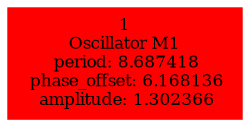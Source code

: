  digraph g{ forcelabels=true;
1 [label=<1<BR />Oscillator M1<BR /> period: 8.687418<BR /> phase_offset: 6.168136<BR /> amplitude: 1.302366>, shape=box,color=red,style=filled,fontsize=8]; }
